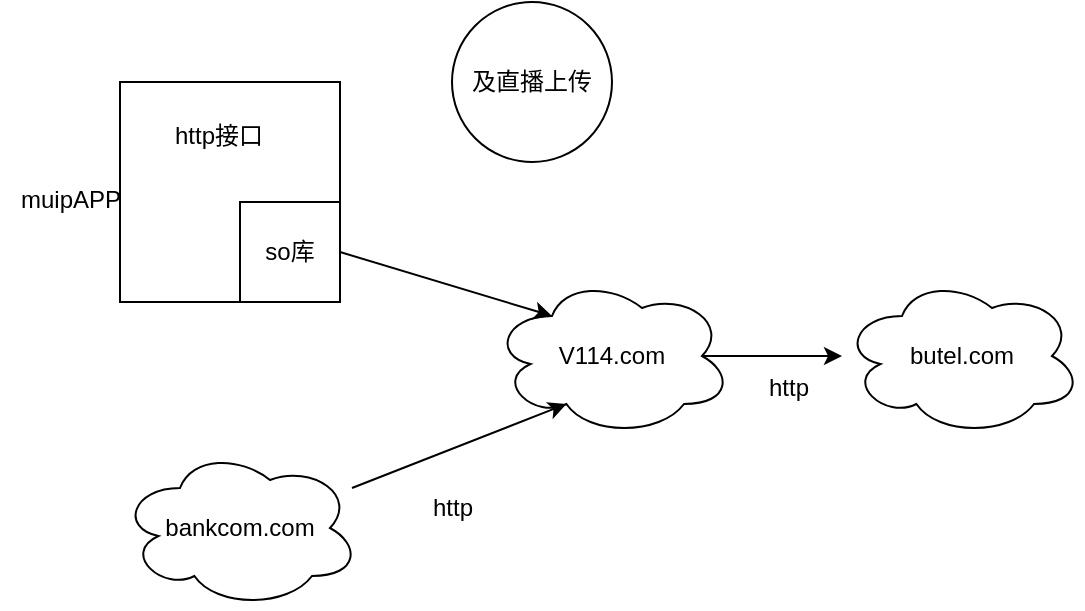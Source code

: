 <mxfile version="12.3.8" type="github" pages="1">
  <diagram id="P37CzVAU5h4CO-gfsLlj" name="Page-1">
    <mxGraphModel dx="868" dy="399" grid="1" gridSize="10" guides="1" tooltips="1" connect="1" arrows="1" fold="1" page="1" pageScale="1" pageWidth="827" pageHeight="1169" math="0" shadow="0">
      <root>
        <mxCell id="0"/>
        <mxCell id="1" parent="0"/>
        <mxCell id="CfzRknbYk43TgQ5tsu0P-1" value="bankcom.com" style="ellipse;shape=cloud;whiteSpace=wrap;html=1;" vertex="1" parent="1">
          <mxGeometry x="204" y="360" width="120" height="80" as="geometry"/>
        </mxCell>
        <mxCell id="CfzRknbYk43TgQ5tsu0P-2" value="butel.com" style="ellipse;shape=cloud;whiteSpace=wrap;html=1;" vertex="1" parent="1">
          <mxGeometry x="565" y="274" width="120" height="80" as="geometry"/>
        </mxCell>
        <mxCell id="CfzRknbYk43TgQ5tsu0P-3" value="" style="whiteSpace=wrap;html=1;aspect=fixed;" vertex="1" parent="1">
          <mxGeometry x="204" y="177" width="110" height="110" as="geometry"/>
        </mxCell>
        <mxCell id="CfzRknbYk43TgQ5tsu0P-5" value="so库" style="whiteSpace=wrap;html=1;aspect=fixed;" vertex="1" parent="1">
          <mxGeometry x="264" y="237" width="50" height="50" as="geometry"/>
        </mxCell>
        <mxCell id="CfzRknbYk43TgQ5tsu0P-6" value="http接口" style="text;html=1;align=center;verticalAlign=middle;resizable=0;points=[];;autosize=1;" vertex="1" parent="1">
          <mxGeometry x="223" y="194" width="60" height="20" as="geometry"/>
        </mxCell>
        <mxCell id="CfzRknbYk43TgQ5tsu0P-10" style="edgeStyle=orthogonalEdgeStyle;rounded=0;orthogonalLoop=1;jettySize=auto;html=1;exitX=0.875;exitY=0.5;exitDx=0;exitDy=0;exitPerimeter=0;" edge="1" parent="1" source="CfzRknbYk43TgQ5tsu0P-7" target="CfzRknbYk43TgQ5tsu0P-2">
          <mxGeometry relative="1" as="geometry">
            <mxPoint x="570" y="314" as="targetPoint"/>
          </mxGeometry>
        </mxCell>
        <mxCell id="CfzRknbYk43TgQ5tsu0P-7" value="V114.com" style="ellipse;shape=cloud;whiteSpace=wrap;html=1;" vertex="1" parent="1">
          <mxGeometry x="390" y="274" width="120" height="80" as="geometry"/>
        </mxCell>
        <mxCell id="CfzRknbYk43TgQ5tsu0P-8" value="" style="endArrow=classic;html=1;entryX=0.25;entryY=0.25;entryDx=0;entryDy=0;entryPerimeter=0;exitX=1;exitY=0.5;exitDx=0;exitDy=0;" edge="1" parent="1" source="CfzRknbYk43TgQ5tsu0P-5" target="CfzRknbYk43TgQ5tsu0P-7">
          <mxGeometry width="50" height="50" relative="1" as="geometry">
            <mxPoint x="310" y="240" as="sourcePoint"/>
            <mxPoint x="290" y="150" as="targetPoint"/>
          </mxGeometry>
        </mxCell>
        <mxCell id="CfzRknbYk43TgQ5tsu0P-9" value="" style="endArrow=classic;html=1;entryX=0.31;entryY=0.8;entryDx=0;entryDy=0;entryPerimeter=0;" edge="1" parent="1" target="CfzRknbYk43TgQ5tsu0P-7">
          <mxGeometry width="50" height="50" relative="1" as="geometry">
            <mxPoint x="320" y="380" as="sourcePoint"/>
            <mxPoint x="280" y="360" as="targetPoint"/>
          </mxGeometry>
        </mxCell>
        <mxCell id="CfzRknbYk43TgQ5tsu0P-11" value="http" style="text;html=1;align=center;verticalAlign=middle;resizable=0;points=[];;autosize=1;" vertex="1" parent="1">
          <mxGeometry x="350" y="380" width="40" height="20" as="geometry"/>
        </mxCell>
        <mxCell id="CfzRknbYk43TgQ5tsu0P-12" value="http" style="text;html=1;align=center;verticalAlign=middle;resizable=0;points=[];;autosize=1;" vertex="1" parent="1">
          <mxGeometry x="517.5" y="320" width="40" height="20" as="geometry"/>
        </mxCell>
        <mxCell id="CfzRknbYk43TgQ5tsu0P-13" value="及直播上传" style="ellipse;whiteSpace=wrap;html=1;aspect=fixed;" vertex="1" parent="1">
          <mxGeometry x="370" y="137" width="80" height="80" as="geometry"/>
        </mxCell>
        <mxCell id="CfzRknbYk43TgQ5tsu0P-14" value="muipAPP" style="text;html=1;align=center;verticalAlign=middle;resizable=0;points=[];;autosize=1;" vertex="1" parent="1">
          <mxGeometry x="144" y="226" width="70" height="20" as="geometry"/>
        </mxCell>
      </root>
    </mxGraphModel>
  </diagram>
</mxfile>
